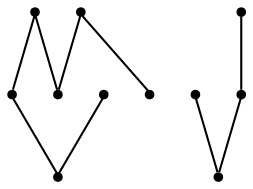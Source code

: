 graph {
  node [shape=point,comment="{\"directed\":false,\"doi\":\"10.1007/978-3-540-77537-9_29\",\"figure\":\"2 (4)\"}"]

  v0 [pos="1388.5951339189396,1254.7724507670755"]
  v1 [pos="1256.3717485294785,1325.6106804146252"]
  v2 [pos="1303.9071037292479,1252.5215969684696"]
  v3 [pos="1249.9920094334802,1235.3903035502788"]
  v4 [pos="1226.0992916195892,1319.2333037195126"]
  v5 [pos="1283.642063229583,1185.2470813656641"]
  v6 [pos="1202.2065101800963,1287.4717786174174"]
  v7 [pos="1199.3293604651162,1240.3921726132226"]
  v8 [pos="1143.1625879332075,1256.7730966300016"]
  v9 [pos="1083.1179622206575,1273.2166044314047"]
  v10 [pos="1134.0307870554368,1167.4907133181232"]

  v0 -- v1 [id="-1",pos="1388.5951339189396,1254.7724507670755 1388.010842703082,1260.1526128780888 1386.1861122209843,1266.162084190648 1382.5572233688,1273.1500137581313 1371.1696404035702,1295.0828318067818 1325.9276382091432,1282.7657833004785 1304.3407440185547,1293.3696643041185 1292.8363444483557,1299.0217941536391 1286.2648377884266,1306.5204000551837 1276.8619918468387,1314.0813353357235 1269.4200872355004,1320.0675067969046 1264.166158558664,1323.9904389634235 1256.3717485294785,1325.6106804146252"]
  v0 -- v5 [id="-2",pos="1388.5951339189396,1254.7724507670755 1390.0109469242775,1242.7774584171102 1385.3971046114002,1233.9151680632044 1381.4272326802097,1224.3237223097115 1373.5922488190406,1205.39187305545 1359.089810890375,1194.6796152540473 1339.4460425798281,1190.7533731886176 1329.597053918173,1188.7817295673465 1319.6980555334756,1186.3432516176838 1309.8657367795013,1186.0598437474778 1307.868401886696,1186.0015848585397 1305.9545437834984,1185.0638457117002 1303.957208890693,1185.0302641687313 1297.1040985204438,1184.9155598979955 1290.3334915793203,1184.923692341349 1283.642063229583,1185.2470813656641"]
  v2 -- v3 [id="-6",pos="1303.9071037292479,1252.5215969684696 1295.0755838793377,1249.0954527673641 1281.3278728396392,1247.0904820087526 1272.6964236946992,1241.3424412372683 1268.8435117499773,1238.7749796339301 1260.4497678534929,1240.2879299069239 1249.9920094334802,1235.3903035502788"]
  v10 -- v9 [id="-7",pos="1134.0307870554368,1167.4907133181232 1128.1914281490235,1171.2627736473871 1122.011433676786,1175.155954906369 1115.712976287132,1179.0573288216078 1110.1463723825852,1182.5045250884757 1082.7802375261174,1195.1841016154642 1078.2726181385128,1199.5273145060894 1070.9547831690588,1206.579947340784 1082.2048075831212,1238.637346188884 1079.9488982444584,1249.116059623277 1079.5694351551144,1250.8709496490226 1079.1066225273664,1252.6591668121084 1078.8022376481877,1254.4598498509934 1078.6104700842568,1255.5934813318172 1078.54366320233,1256.748228479811 1078.4227745588435,1257.890255346377 1078.3894347434818,1258.1693383208976 1078.4227745588435,1258.44460521099 1078.4227745588435,1258.7239425911391 1078.4227745588435,1259.419996390855 1078.4227745588435,1259.419996390855 1078.4227745588435,1259.419996390855 1078.4227745588435,1260.562023257421 1078.185069310388,1261.7333067712705 1078.4227745588435,1262.8504018862384 1079.1862681133869,1266.4985063554673 1080.2710751442278,1270.1319411100217 1083.1179622206575,1273.2166044314047"]
  v8 -- v7 [id="-8",pos="1143.1625879332075,1256.7730966300016 1150.955833399573,1256.0811769217498 1161.5388070039971,1257.3900938806455 1169.8074629672738,1254.6224150476376 1176.1537349967068,1252.500672105521 1181.8664232830668,1248.6909478179678 1187.6540625283883,1245.8942667433053 1191.4965925411173,1244.036443879045 1195.4757369654367,1242.4268641426613 1199.3293604651162,1240.3921726132226"]
  v6 -- v4 [id="-9",pos="1202.2065101800963,1287.4717786174174 1199.5230924327338,1290.8628348270722 1198.2899447265681,1294.8871588417205 1197.9158540947492,1299.2510136249637 1197.33260913272,1306.03455922248 1211.6540483743524,1314.1688841115438 1226.0992916195892,1319.2333037195126"]
  v7 -- v3 [id="-10",pos="1199.3293604651162,1240.3921726132226 1209.8030700242134,1237.4627218185778 1220.637344394259,1235.1753531763034 1231.315604773233,1233.3729305172753 1238.7419850194176,1232.1141314672043 1250.121296656409,1235.3361787528045 1249.9920094334802,1235.3903035502788"]
  v10 -- v5 [id="-12",pos="1134.0307870554368,1167.4907133181232 1144.6633906175923,1162.9572646436613 1154.9500100867695,1159.9291420235122 1165.762783458621,1162.6306117916895 1174.4275724189226,1164.7978933413165 1198.6705809837163,1172.8467786174174 1208.169247081668,1171.6795655936248 1223.105357112441,1169.8458098230283 1236.7739179034565,1198.5519233262241 1250.5299002713934,1192.6581081295801 1261.3184693624823,1188.03801977794 1272.3619774283823,1186.0908631276773 1283.642063229583,1185.2470813656641"]
  v1 -- v4 [id="-15",pos="1256.3717485294785,1325.6106804146252 1254.110141637299,1327.4832911997073 1240.0430775405248,1324.839960178594 1226.0992916195892,1319.2333037195126"]
}